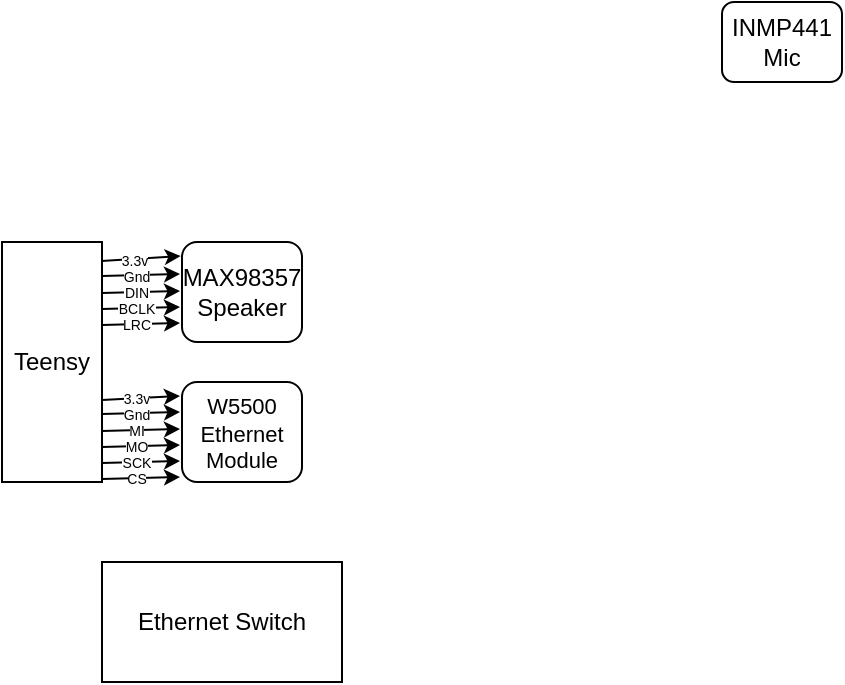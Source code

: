 <mxfile version="24.7.17">
  <diagram name="Page-1" id="_AnIcTP3ZrcZNLJjtSKb">
    <mxGraphModel dx="438" dy="257" grid="1" gridSize="10" guides="1" tooltips="1" connect="1" arrows="1" fold="1" page="1" pageScale="1" pageWidth="827" pageHeight="1169" math="0" shadow="0">
      <root>
        <mxCell id="0" />
        <mxCell id="1" parent="0" />
        <mxCell id="0z9goWDs6d-16oreUgOW-31" value="" style="endArrow=classic;html=1;rounded=0;entryX=-0.011;entryY=0.161;entryDx=0;entryDy=0;exitX=0.995;exitY=0.087;exitDx=0;exitDy=0;exitPerimeter=0;entryPerimeter=0;endSize=5;startSize=3;strokeWidth=1;" edge="1" parent="1">
          <mxGeometry width="50" height="50" relative="1" as="geometry">
            <mxPoint x="400" y="468.5" as="sourcePoint" />
            <mxPoint x="439" y="467.5" as="targetPoint" />
            <Array as="points" />
          </mxGeometry>
        </mxCell>
        <mxCell id="0z9goWDs6d-16oreUgOW-32" value="&lt;span style=&quot;font-size: 7px;&quot;&gt;CS&lt;/span&gt;" style="edgeLabel;html=1;align=center;verticalAlign=middle;resizable=0;points=[];" vertex="1" connectable="0" parent="0z9goWDs6d-16oreUgOW-31">
          <mxGeometry x="-0.166" y="1" relative="1" as="geometry">
            <mxPoint as="offset" />
          </mxGeometry>
        </mxCell>
        <mxCell id="0z9goWDs6d-16oreUgOW-19" value="" style="endArrow=classic;html=1;rounded=0;entryX=-0.011;entryY=0.161;entryDx=0;entryDy=0;exitX=0.995;exitY=0.087;exitDx=0;exitDy=0;exitPerimeter=0;entryPerimeter=0;endSize=5;startSize=3;strokeWidth=1;" edge="1" parent="1">
          <mxGeometry width="50" height="50" relative="1" as="geometry">
            <mxPoint x="400" y="391.5" as="sourcePoint" />
            <mxPoint x="439" y="390.5" as="targetPoint" />
            <Array as="points" />
          </mxGeometry>
        </mxCell>
        <mxCell id="0z9goWDs6d-16oreUgOW-20" value="&lt;span style=&quot;font-size: 7px;&quot;&gt;LRC&lt;/span&gt;" style="edgeLabel;html=1;align=center;verticalAlign=middle;resizable=0;points=[];" vertex="1" connectable="0" parent="0z9goWDs6d-16oreUgOW-19">
          <mxGeometry x="-0.166" y="1" relative="1" as="geometry">
            <mxPoint as="offset" />
          </mxGeometry>
        </mxCell>
        <mxCell id="0z9goWDs6d-16oreUgOW-1" value="Teensy" style="rounded=0;whiteSpace=wrap;html=1;" vertex="1" parent="1">
          <mxGeometry x="350" y="350" width="50" height="120" as="geometry" />
        </mxCell>
        <mxCell id="0z9goWDs6d-16oreUgOW-2" value="INMP441&lt;div&gt;Mic&lt;/div&gt;" style="rounded=1;whiteSpace=wrap;html=1;" vertex="1" parent="1">
          <mxGeometry x="710" y="230" width="60" height="40" as="geometry" />
        </mxCell>
        <mxCell id="0z9goWDs6d-16oreUgOW-3" value="MAX98357&lt;div&gt;Speaker&lt;/div&gt;" style="rounded=1;whiteSpace=wrap;html=1;" vertex="1" parent="1">
          <mxGeometry x="440" y="350" width="60" height="50" as="geometry" />
        </mxCell>
        <mxCell id="0z9goWDs6d-16oreUgOW-5" value="Ethernet Switch" style="rounded=0;whiteSpace=wrap;html=1;" vertex="1" parent="1">
          <mxGeometry x="400" y="510" width="120" height="60" as="geometry" />
        </mxCell>
        <mxCell id="0z9goWDs6d-16oreUgOW-7" value="&lt;font style=&quot;font-size: 11px;&quot;&gt;W5500&lt;/font&gt;&lt;div style=&quot;font-size: 11px;&quot;&gt;&lt;font style=&quot;font-size: 11px;&quot;&gt;Ethernet Module&lt;/font&gt;&lt;/div&gt;" style="rounded=1;whiteSpace=wrap;html=1;" vertex="1" parent="1">
          <mxGeometry x="440" y="420" width="60" height="50" as="geometry" />
        </mxCell>
        <mxCell id="0z9goWDs6d-16oreUgOW-15" value="" style="endArrow=classic;html=1;rounded=0;entryX=-0.011;entryY=0.161;entryDx=0;entryDy=0;exitX=0.995;exitY=0.087;exitDx=0;exitDy=0;exitPerimeter=0;entryPerimeter=0;endSize=5;startSize=3;strokeWidth=1;" edge="1" parent="1">
          <mxGeometry width="50" height="50" relative="1" as="geometry">
            <mxPoint x="400" y="383.5" as="sourcePoint" />
            <mxPoint x="439" y="382.5" as="targetPoint" />
            <Array as="points" />
          </mxGeometry>
        </mxCell>
        <mxCell id="0z9goWDs6d-16oreUgOW-16" value="&lt;span style=&quot;font-size: 7px;&quot;&gt;BCLK&lt;/span&gt;" style="edgeLabel;html=1;align=center;verticalAlign=middle;resizable=0;points=[];" vertex="1" connectable="0" parent="0z9goWDs6d-16oreUgOW-15">
          <mxGeometry x="-0.166" y="1" relative="1" as="geometry">
            <mxPoint as="offset" />
          </mxGeometry>
        </mxCell>
        <mxCell id="0z9goWDs6d-16oreUgOW-17" value="" style="endArrow=classic;html=1;rounded=0;entryX=-0.011;entryY=0.161;entryDx=0;entryDy=0;exitX=0.995;exitY=0.087;exitDx=0;exitDy=0;exitPerimeter=0;entryPerimeter=0;endSize=5;startSize=3;strokeWidth=1;" edge="1" parent="1">
          <mxGeometry width="50" height="50" relative="1" as="geometry">
            <mxPoint x="400" y="375.5" as="sourcePoint" />
            <mxPoint x="439" y="374.5" as="targetPoint" />
            <Array as="points" />
          </mxGeometry>
        </mxCell>
        <mxCell id="0z9goWDs6d-16oreUgOW-18" value="&lt;font style=&quot;font-size: 7px;&quot;&gt;DIN&lt;/font&gt;" style="edgeLabel;html=1;align=center;verticalAlign=middle;resizable=0;points=[];" vertex="1" connectable="0" parent="0z9goWDs6d-16oreUgOW-17">
          <mxGeometry x="-0.166" y="1" relative="1" as="geometry">
            <mxPoint as="offset" />
          </mxGeometry>
        </mxCell>
        <mxCell id="0z9goWDs6d-16oreUgOW-12" value="" style="endArrow=classic;html=1;rounded=0;entryX=-0.011;entryY=0.161;entryDx=0;entryDy=0;exitX=0.995;exitY=0.087;exitDx=0;exitDy=0;exitPerimeter=0;entryPerimeter=0;endSize=5;startSize=3;strokeWidth=1;" edge="1" parent="1">
          <mxGeometry width="50" height="50" relative="1" as="geometry">
            <mxPoint x="400" y="367" as="sourcePoint" />
            <mxPoint x="439" y="366" as="targetPoint" />
            <Array as="points" />
          </mxGeometry>
        </mxCell>
        <mxCell id="0z9goWDs6d-16oreUgOW-13" value="&lt;span style=&quot;font-size: 7px;&quot;&gt;Gnd&lt;/span&gt;" style="edgeLabel;html=1;align=center;verticalAlign=middle;resizable=0;points=[];" vertex="1" connectable="0" parent="0z9goWDs6d-16oreUgOW-12">
          <mxGeometry x="-0.166" y="1" relative="1" as="geometry">
            <mxPoint as="offset" />
          </mxGeometry>
        </mxCell>
        <mxCell id="0z9goWDs6d-16oreUgOW-9" value="" style="endArrow=classic;html=1;rounded=0;entryX=-0.011;entryY=0.161;entryDx=0;entryDy=0;exitX=0.995;exitY=0.087;exitDx=0;exitDy=0;exitPerimeter=0;entryPerimeter=0;endSize=5;startSize=3;strokeWidth=1;" edge="1" parent="1">
          <mxGeometry width="50" height="50" relative="1" as="geometry">
            <mxPoint x="399.75" y="359.44" as="sourcePoint" />
            <mxPoint x="439.34" y="357.05" as="targetPoint" />
            <Array as="points" />
          </mxGeometry>
        </mxCell>
        <mxCell id="0z9goWDs6d-16oreUgOW-11" value="&lt;font style=&quot;font-size: 7px;&quot;&gt;3.3v&lt;/font&gt;" style="edgeLabel;html=1;align=center;verticalAlign=middle;resizable=0;points=[];" vertex="1" connectable="0" parent="0z9goWDs6d-16oreUgOW-9">
          <mxGeometry x="-0.166" y="1" relative="1" as="geometry">
            <mxPoint as="offset" />
          </mxGeometry>
        </mxCell>
        <mxCell id="0z9goWDs6d-16oreUgOW-21" value="" style="endArrow=classic;html=1;rounded=0;entryX=-0.011;entryY=0.161;entryDx=0;entryDy=0;exitX=0.995;exitY=0.087;exitDx=0;exitDy=0;exitPerimeter=0;entryPerimeter=0;endSize=5;startSize=3;strokeWidth=1;" edge="1" parent="1">
          <mxGeometry width="50" height="50" relative="1" as="geometry">
            <mxPoint x="400" y="460.5" as="sourcePoint" />
            <mxPoint x="439" y="459.5" as="targetPoint" />
            <Array as="points" />
          </mxGeometry>
        </mxCell>
        <mxCell id="0z9goWDs6d-16oreUgOW-22" value="&lt;span style=&quot;font-size: 7px;&quot;&gt;SCK&lt;/span&gt;" style="edgeLabel;html=1;align=center;verticalAlign=middle;resizable=0;points=[];" vertex="1" connectable="0" parent="0z9goWDs6d-16oreUgOW-21">
          <mxGeometry x="-0.166" y="1" relative="1" as="geometry">
            <mxPoint as="offset" />
          </mxGeometry>
        </mxCell>
        <mxCell id="0z9goWDs6d-16oreUgOW-23" value="" style="endArrow=classic;html=1;rounded=0;entryX=-0.011;entryY=0.161;entryDx=0;entryDy=0;exitX=0.995;exitY=0.087;exitDx=0;exitDy=0;exitPerimeter=0;entryPerimeter=0;endSize=5;startSize=3;strokeWidth=1;" edge="1" parent="1">
          <mxGeometry width="50" height="50" relative="1" as="geometry">
            <mxPoint x="400" y="452.5" as="sourcePoint" />
            <mxPoint x="439" y="451.5" as="targetPoint" />
            <Array as="points" />
          </mxGeometry>
        </mxCell>
        <mxCell id="0z9goWDs6d-16oreUgOW-24" value="&lt;span style=&quot;font-size: 7px;&quot;&gt;MO&lt;/span&gt;" style="edgeLabel;html=1;align=center;verticalAlign=middle;resizable=0;points=[];" vertex="1" connectable="0" parent="0z9goWDs6d-16oreUgOW-23">
          <mxGeometry x="-0.166" y="1" relative="1" as="geometry">
            <mxPoint as="offset" />
          </mxGeometry>
        </mxCell>
        <mxCell id="0z9goWDs6d-16oreUgOW-25" value="" style="endArrow=classic;html=1;rounded=0;entryX=-0.011;entryY=0.161;entryDx=0;entryDy=0;exitX=0.995;exitY=0.087;exitDx=0;exitDy=0;exitPerimeter=0;entryPerimeter=0;endSize=5;startSize=3;strokeWidth=1;" edge="1" parent="1">
          <mxGeometry width="50" height="50" relative="1" as="geometry">
            <mxPoint x="400" y="444.5" as="sourcePoint" />
            <mxPoint x="439" y="443.5" as="targetPoint" />
            <Array as="points" />
          </mxGeometry>
        </mxCell>
        <mxCell id="0z9goWDs6d-16oreUgOW-26" value="&lt;font style=&quot;font-size: 7px;&quot;&gt;MI&lt;/font&gt;" style="edgeLabel;html=1;align=center;verticalAlign=middle;resizable=0;points=[];" vertex="1" connectable="0" parent="0z9goWDs6d-16oreUgOW-25">
          <mxGeometry x="-0.166" y="1" relative="1" as="geometry">
            <mxPoint as="offset" />
          </mxGeometry>
        </mxCell>
        <mxCell id="0z9goWDs6d-16oreUgOW-27" value="" style="endArrow=classic;html=1;rounded=0;entryX=-0.011;entryY=0.161;entryDx=0;entryDy=0;exitX=0.995;exitY=0.087;exitDx=0;exitDy=0;exitPerimeter=0;entryPerimeter=0;endSize=5;startSize=3;strokeWidth=1;" edge="1" parent="1">
          <mxGeometry width="50" height="50" relative="1" as="geometry">
            <mxPoint x="400" y="436" as="sourcePoint" />
            <mxPoint x="439" y="435" as="targetPoint" />
            <Array as="points" />
          </mxGeometry>
        </mxCell>
        <mxCell id="0z9goWDs6d-16oreUgOW-28" value="&lt;span style=&quot;font-size: 7px;&quot;&gt;Gnd&lt;/span&gt;" style="edgeLabel;html=1;align=center;verticalAlign=middle;resizable=0;points=[];" vertex="1" connectable="0" parent="0z9goWDs6d-16oreUgOW-27">
          <mxGeometry x="-0.166" y="1" relative="1" as="geometry">
            <mxPoint as="offset" />
          </mxGeometry>
        </mxCell>
        <mxCell id="0z9goWDs6d-16oreUgOW-29" value="" style="endArrow=classic;html=1;rounded=0;entryX=-0.011;entryY=0.161;entryDx=0;entryDy=0;exitX=0.995;exitY=0.087;exitDx=0;exitDy=0;exitPerimeter=0;entryPerimeter=0;endSize=5;startSize=3;strokeWidth=1;" edge="1" parent="1">
          <mxGeometry width="50" height="50" relative="1" as="geometry">
            <mxPoint x="400" y="429" as="sourcePoint" />
            <mxPoint x="439" y="427" as="targetPoint" />
            <Array as="points" />
          </mxGeometry>
        </mxCell>
        <mxCell id="0z9goWDs6d-16oreUgOW-30" value="&lt;font style=&quot;font-size: 7px;&quot;&gt;3.3v&lt;/font&gt;" style="edgeLabel;html=1;align=center;verticalAlign=middle;resizable=0;points=[];" vertex="1" connectable="0" parent="0z9goWDs6d-16oreUgOW-29">
          <mxGeometry x="-0.166" y="1" relative="1" as="geometry">
            <mxPoint as="offset" />
          </mxGeometry>
        </mxCell>
      </root>
    </mxGraphModel>
  </diagram>
</mxfile>
